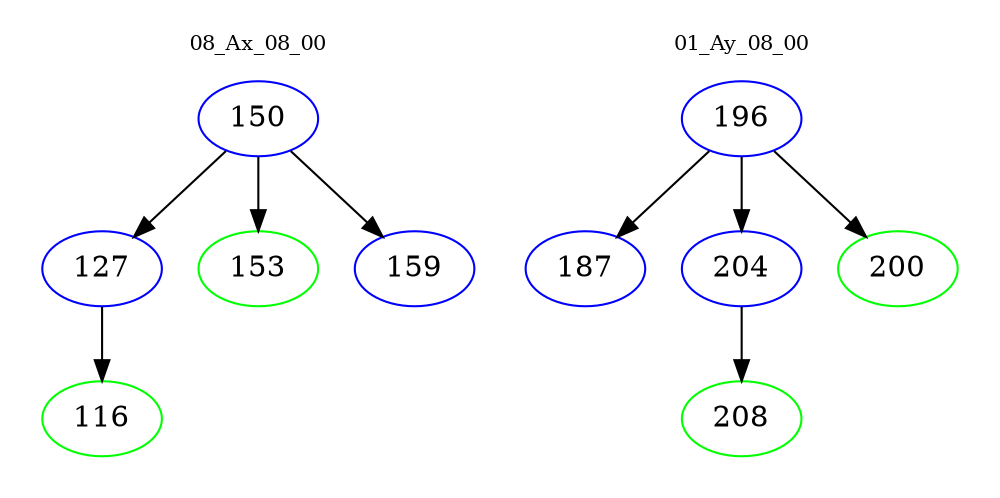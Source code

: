 digraph{
subgraph cluster_0 {
color = white
label = "08_Ax_08_00";
fontsize=10;
T0_150 [label="150", color="blue"]
T0_150 -> T0_127 [color="black"]
T0_127 [label="127", color="blue"]
T0_127 -> T0_116 [color="black"]
T0_116 [label="116", color="green"]
T0_150 -> T0_153 [color="black"]
T0_153 [label="153", color="green"]
T0_150 -> T0_159 [color="black"]
T0_159 [label="159", color="blue"]
}
subgraph cluster_1 {
color = white
label = "01_Ay_08_00";
fontsize=10;
T1_196 [label="196", color="blue"]
T1_196 -> T1_187 [color="black"]
T1_187 [label="187", color="blue"]
T1_196 -> T1_204 [color="black"]
T1_204 [label="204", color="blue"]
T1_204 -> T1_208 [color="black"]
T1_208 [label="208", color="green"]
T1_196 -> T1_200 [color="black"]
T1_200 [label="200", color="green"]
}
}
